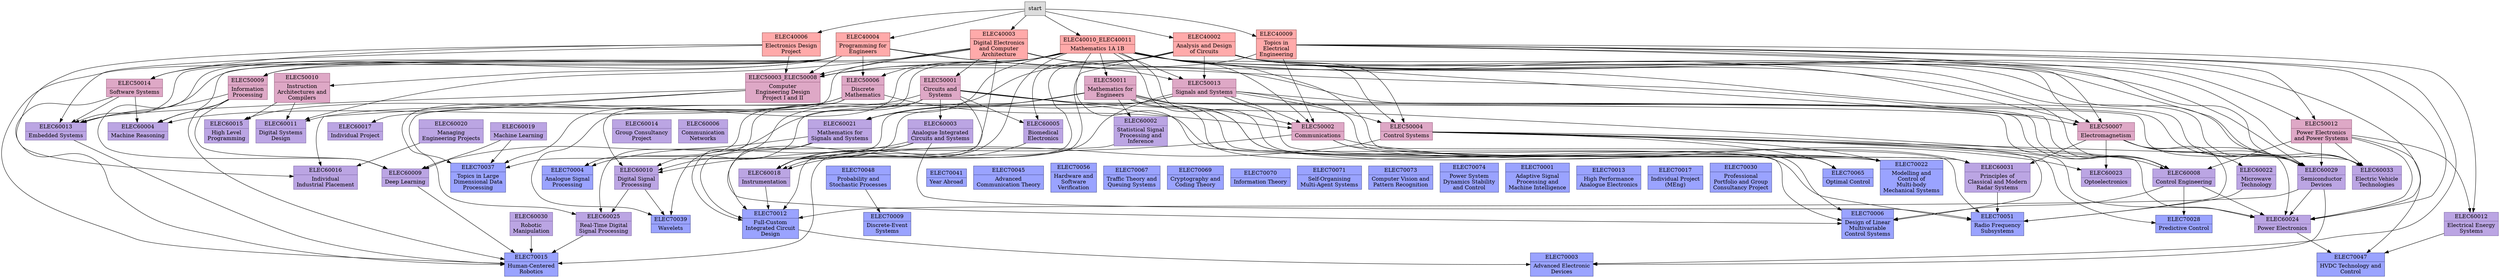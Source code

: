 // This is an auto-generated file. Don't edit this file; edit `modules.yml` instead.

digraph G {
  graph[root="root"];
  node[shape="record", style="filled"];

  node[color="#945050", fillcolor="#ffaaaa"];
  root[label="start", color="#666666", fillcolor="#dddddd"];
  root -> ELEC40002;
  root -> ELEC40003;
  root -> ELEC40004;
  root -> ELEC40006;
  root -> ELEC40009;
  root -> ELEC40010_ELEC40011;


  ELEC40002 [label="{ELEC40002 | Analysis and Design\nof Circuits}"];
  root -> ELEC40002 [style=invis];

  ELEC40003 [label="{ELEC40003 | Digital Electronics\nand Computer\nArchitecture}"];
  root -> ELEC40003 [style=invis];

  ELEC40004 [label="{ELEC40004 | Programming for\nEngineers}"];
  root -> ELEC40004 [style=invis];

  ELEC40006 [label="{ELEC40006 | Electronics Design\nProject}"];
  root -> ELEC40006 [style=invis];

  ELEC40009 [label="{ELEC40009 | Topics in\nElectrical\nEngineering}"];
  root -> ELEC40009 [style=invis];

  ELEC40010_ELEC40011 [label="{ELEC40010_ELEC40011 | Mathematics 1A 1B}"];
  root -> ELEC40010_ELEC40011 [style=invis];

  node[color="#985d7d", fillcolor="#dea8c6"];

  ELEC50001 [label="{ELEC50001 | Circuits and\nSystems}"];
  ELEC40003 -> ELEC50001;

  ELEC50002 [label="{ELEC50002 | Communications}"];
  ELEC40009 -> ELEC50002;
  ELEC40010_ELEC40011 -> ELEC50002;
  ELEC50006 -> ELEC50002;
  ELEC50011 -> ELEC50002;
  ELEC50013 -> ELEC50002;

  ELEC50003_ELEC50008 [label="{ELEC50003_ELEC50008 | Computer\nEngineering Design\nProject I and II}"];
  ELEC40002 -> ELEC50003_ELEC50008;
  ELEC40003 -> ELEC50003_ELEC50008;
  ELEC40004 -> ELEC50003_ELEC50008;
  ELEC40006 -> ELEC50003_ELEC50008;
  ELEC40009 -> ELEC50003_ELEC50008;
  ELEC40010_ELEC40011 -> ELEC50003_ELEC50008;

  ELEC50004 [label="{ELEC50004 | Control Systems}"];
  ELEC40002 -> ELEC50004;
  ELEC40010_ELEC40011 -> ELEC50004;
  ELEC50013 -> ELEC50004;

  ELEC50006 [label="{ELEC50006 | Discrete\nMathematics}"];
  ELEC40004 -> ELEC50006;
  ELEC40010_ELEC40011 -> ELEC50006;

  ELEC50007 [label="{ELEC50007 | Electromagnetism}"];
  ELEC40002 -> ELEC50007;
  ELEC40004 -> ELEC50007;
  ELEC40009 -> ELEC50007;
  ELEC40010_ELEC40011 -> ELEC50007;

  ELEC50009 [label="{ELEC50009 | Information\nProcessing}"];
  ELEC40004 -> ELEC50009;
  ELEC40010_ELEC40011 -> ELEC50009;

  ELEC50010 [label="{ELEC50010 | Instruction\nArchitectures and\nCompilers}"];
  ELEC40004 -> ELEC50010;

  ELEC50011 [label="{ELEC50011 | Mathematics for\nEngineers}"];
  ELEC40010_ELEC40011 -> ELEC50011;

  ELEC50012 [label="{ELEC50012 | Power Electronics\nand Power Systems}"];
  ELEC40002 -> ELEC50012;
  ELEC40009 -> ELEC50012;

  ELEC50013 [label="{ELEC50013 | Signals and Systems}"];
  ELEC40002 -> ELEC50013;
  ELEC40004 -> ELEC50013;
  ELEC40010_ELEC40011 -> ELEC50013;

  ELEC50014 [label="{ELEC50014 | Software Systems}"];
  ELEC40004 -> ELEC50014;
  ELEC40006 -> ELEC50014;
  node[color="#7e68a4", fillcolor="#bba5e3"];

  ELEC60002 [label="{ELEC60002 | Statistical Signal\nProcessing and\nInference}"];
  ELEC50011 -> ELEC60002;

  ELEC60003 [label="{ELEC60003 | Analogue Integrated\nCircuits and Systems}"];
  ELEC50001 -> ELEC60003;

  ELEC60004 [label="{ELEC60004 | Machine Reasoning}"];
  ELEC40004 -> ELEC60004 [weight=0];
  ELEC50014 -> ELEC60004;
  ELEC50006 -> ELEC60004;
  ELEC50009 -> ELEC60004;

  ELEC60005 [label="{ELEC60005 | Biomedical\nElectronics}"];
  ELEC40002 -> ELEC60005 [weight=0];
  ELEC50001 -> ELEC60005;

  ELEC60006 [label="{ELEC60006 | Communication\nNetworks}"];
  ELEC50001 -> ELEC60006 [style=invis];

  ELEC60008 [label="{ELEC60008 | Control Engineering}"];
  ELEC40002 -> ELEC60008 [weight=0];
  ELEC40003 -> ELEC60008 [weight=0];
  ELEC40010_ELEC40011 -> ELEC60008 [weight=0];
  ELEC50011 -> ELEC60008;
  ELEC50013 -> ELEC60008;
  ELEC50004 -> ELEC60008;
  ELEC50012 -> ELEC60008;

  ELEC60009 [label="{ELEC60009 | Deep Learning}"];
  ELEC60019 -> ELEC60009;
  ELEC60021 -> ELEC60009;
  ELEC40004 -> ELEC60009 [weight=0];
  ELEC50009 -> ELEC60009;

  ELEC60010 [label="{ELEC60010 | Digital Signal\nProcessing}"];
  ELEC50006 -> ELEC60010;
  ELEC50011 -> ELEC60010;
  ELEC50013 -> ELEC60010;
  ELEC50002 -> ELEC60010;

  ELEC60011 [label="{ELEC60011 | Digital Systems\nDesign}"];
  ELEC40003 -> ELEC60011 [weight=0];
  ELEC50001 -> ELEC60011;
  ELEC50010 -> ELEC60011;

  ELEC60012 [label="{ELEC60012 | Electrical Energy\nSystems}"];
  ELEC50012 -> ELEC60012;
  ELEC40009 -> ELEC60012 [weight=0];

  ELEC60013 [label="{ELEC60013 | Embedded Systems}"];
  ELEC40003 -> ELEC60013 [weight=0];
  ELEC40004 -> ELEC60013 [weight=0];
  ELEC40006 -> ELEC60013 [weight=0];
  ELEC50014 -> ELEC60013;
  ELEC50009 -> ELEC60013;
  ELEC50003_ELEC50008 -> ELEC60013;

  ELEC60014 [label="{ELEC60014 | Group Consultancy\nProject}"];
  ELEC50001 -> ELEC60014 [style=invis];

  ELEC60015 [label="{ELEC60015 | High Level\nProgramming}"];
  ELEC50010 -> ELEC60015;
  ELEC50006 -> ELEC60015;

  ELEC60016 [label="{ELEC60016 | Individual\nIndustrial Placement}"];
  ELEC40006 -> ELEC60016 [weight=0];
  ELEC50003_ELEC50008 -> ELEC60016;
  ELEC60020 -> ELEC60016;

  ELEC60017 [label="{ELEC60017 | Individual Project}"];
  ELEC50003_ELEC50008 -> ELEC60017;

  ELEC60018 [label="{ELEC60018 | Instrumentation}"];
  ELEC40010_ELEC40011 -> ELEC60018 [weight=0];
  ELEC40002 -> ELEC60018 [weight=0];
  ELEC50001 -> ELEC60018;
  ELEC50013 -> ELEC60018;
  ELEC50004 -> ELEC60018;
  ELEC60003 -> ELEC60018;
  ELEC60005 -> ELEC60018;

  ELEC60019 [label="{ELEC60019 | Machine Learning}"];
  ELEC50001 -> ELEC60019 [style=invis];

  ELEC60020 [label="{ELEC60020 | Managing\nEngineering Projects}"];
  ELEC50001 -> ELEC60020 [style=invis];

  ELEC60021 [label="{ELEC60021 | Mathematics for\nSignals and Systems}"];
  ELEC40010_ELEC40011 -> ELEC60021 [weight=0];
  ELEC50011 -> ELEC60021;
  ELEC50013 -> ELEC60021;

  ELEC60022 [label="{ELEC60022 | Microwave\nTechnology}"];
  ELEC50007 -> ELEC60022;

  ELEC60023 [label="{ELEC60023 | Optoelectronics}"];
  ELEC50007 -> ELEC60023;
  ELEC50002 -> ELEC60023;

  ELEC60024 [label="{ELEC60024 | Power Electronics}"];
  ELEC40002 -> ELEC60024 [weight=0];
  ELEC40009 -> ELEC60024 [weight=0];
  ELEC50001 -> ELEC60024;
  ELEC50004 -> ELEC60024;
  ELEC50007 -> ELEC60024;
  ELEC50012 -> ELEC60024;
  ELEC60029 -> ELEC60024;
  ELEC60008 -> ELEC60024;

  ELEC60025 [label="{ELEC60025 | Real-Time Digital\nSignal Processing}"];
  ELEC40003 -> ELEC60025 [weight=0];
  ELEC50011 -> ELEC60025;
  ELEC60010 -> ELEC60025;

  ELEC60029 [label="{ELEC60029 | Semiconductor\nDevices}"];
  ELEC40002 -> ELEC60029 [weight=0];
  ELEC40003 -> ELEC60029 [weight=0];
  ELEC40009 -> ELEC60029 [weight=0];
  ELEC40010_ELEC40011 -> ELEC60029 [weight=0];
  ELEC50001 -> ELEC60029;
  ELEC50011 -> ELEC60029;
  ELEC50007 -> ELEC60029;
  ELEC50012 -> ELEC60029;

  ELEC60030 [label="{ELEC60030 | Robotic\nManipulation}"];
  ELEC50001 -> ELEC60030 [style=invis];

  ELEC60031 [label="{ELEC60031 | Principles of\nClassical and Modern\nRadar Systems}"];
  ELEC40010_ELEC40011 -> ELEC60031 [weight=0];
  ELEC50013 -> ELEC60031;
  ELEC50002 -> ELEC60031;
  ELEC50007 -> ELEC60031;

  ELEC60033 [label="{ELEC60033 | Electric Vehicle\nTechnologies}"];
  ELEC40002 -> ELEC60033 [weight=0];
  ELEC40009 -> ELEC60033 [weight=0];
  ELEC40010_ELEC40011 -> ELEC60033 [weight=0];
  ELEC50004 -> ELEC60033;
  ELEC50012 -> ELEC60033;
  node[color="#4d5395", fillcolor="#9aa3ff"];

  ELEC70001 [label="{ELEC70001 | Adaptive Signal\nProcessing and\nMachine Intelligence}"];
  ELEC60002 -> ELEC70001 [style=invis];

  ELEC70003 [label="{ELEC70003 | Advanced Electronic\nDevices}"];
  ELEC40009 -> ELEC70003 [weight=0];
  ELEC60029 -> ELEC70003;
  ELEC70012 -> ELEC70003;

  ELEC70004 [label="{ELEC70004 | Analogue Signal\nProcessing}"];
  ELEC40002 -> ELEC70004 [weight=0];
  ELEC50001 -> ELEC70004 [weight=0];
  ELEC60003 -> ELEC70004;

  ELEC70006 [label="{ELEC70006 | Design of Linear\nMultivariable\nControl Systems}"];
  ELEC40010_ELEC40011 -> ELEC70006 [weight=0];
  ELEC50011 -> ELEC70006 [weight=0];
  ELEC50004 -> ELEC70006 [weight=0];
  ELEC60008 -> ELEC70006;
  ELEC60021 -> ELEC70006;

  ELEC70009 [label="{ELEC70009 | Discrete-Event\nSystems}"];
  ELEC70048 -> ELEC70009;
  ELEC60002 -> ELEC70009 [style=invis];

  ELEC70012 [label="{ELEC70012 | Full-Custom\nIntegrated Circuit\nDesign}"];
  ELEC40002 -> ELEC70012 [weight=0];
  ELEC40003 -> ELEC70012 [weight=0];
  ELEC50001 -> ELEC70012 [weight=0];
  ELEC60003 -> ELEC70012;
  ELEC60018 -> ELEC70012;
  ELEC60029 -> ELEC70012;

  ELEC70013 [label="{ELEC70013 | High Performance\nAnalogue Electronics}"];
  ELEC60002 -> ELEC70013 [style=invis];

  ELEC70017 [label="{ELEC70017 | Individual Project\n(MEng)}"];
  ELEC60002 -> ELEC70017 [style=invis];

  ELEC70022 [label="{ELEC70022 | Modelling and\nControl of\nMulti-body\nMechanical Systems}"];
  ELEC40010_ELEC40011 -> ELEC70022 [weight=0];
  ELEC50011 -> ELEC70022 [weight=0];
  ELEC50013 -> ELEC70022 [weight=0];
  ELEC50004 -> ELEC70022 [weight=0];
  ELEC60002 -> ELEC70022 [style=invis];

  ELEC70028 [label="{ELEC70028 | Predictive Control}"];
  ELEC50004 -> ELEC70028 [weight=0];
  ELEC60008 -> ELEC70028;

  ELEC70030 [label="{ELEC70030 | Professional\nPortfolio and Group\nConsultancy Project}"];
  ELEC60002 -> ELEC70030 [style=invis];

  ELEC70037 [label="{ELEC70037 | Topics in Large\nDimensional Data\nProcessing}"];
  ELEC40010_ELEC40011 -> ELEC70037 [weight=0];
  ELEC50013 -> ELEC70037 [weight=0];
  ELEC50006 -> ELEC70037 [weight=0];
  ELEC60019 -> ELEC70037;

  ELEC70039 [label="{ELEC70039 | Wavelets}"];
  ELEC40010_ELEC40011 -> ELEC70039 [weight=0];
  ELEC60010 -> ELEC70039;
  ELEC60021 -> ELEC70039;

  ELEC70041 [label="{ELEC70041 | Year Abroad}"];
  ELEC60002 -> ELEC70041 [style=invis];

  ELEC70045 [label="{ELEC70045 | Advanced\nCommunication Theory}"];
  ELEC60002 -> ELEC70045 [style=invis];

  ELEC70047 [label="{ELEC70047 | HVDC Technology and\nControl}"];
  ELEC50012 -> ELEC70047 [weight=0];
  ELEC60012 -> ELEC70047;
  ELEC60024 -> ELEC70047;

  ELEC70048 [label="{ELEC70048 | Probability and\nStochastic Processes}"];
  ELEC60002 -> ELEC70048 [style=invis];

  ELEC70015 [label="{ELEC70015 | Human-Centered\nRobotics}"];
  ELEC40004 -> ELEC70015 [weight=0];
  ELEC50014 -> ELEC70015 [weight=0];
  ELEC60013 -> ELEC70015;
  ELEC60025 -> ELEC70015;
  ELEC60030 -> ELEC70015;
  ELEC50009 -> ELEC70015 [weight=0];
  ELEC60002 -> ELEC70015;
  ELEC60009 -> ELEC70015;

  ELEC70051 [label="{ELEC70051 | Radio Frequency\nSubsystems}"];
  ELEC50001 -> ELEC70051 [weight=0];
  ELEC50002 -> ELEC70051 [weight=0];
  ELEC50007 -> ELEC70051 [weight=0];
  ELEC60003 -> ELEC70051;
  ELEC60022 -> ELEC70051;
  ELEC60031 -> ELEC70051;

  ELEC70056 [label="{ELEC70056 | Hardware and\nSoftware\nVerification}"];
  ELEC60002 -> ELEC70056 [style=invis];

  ELEC70065 [label="{ELEC70065 | Optimal Control}"];
  ELEC40010_ELEC40011 -> ELEC70065 [weight=0];
  ELEC50011 -> ELEC70065 [weight=0];
  ELEC50004 -> ELEC70065 [weight=0];
  ELEC60002 -> ELEC70065 [style=invis];

  ELEC70067 [label="{ELEC70067 | Traffic Theory and\nQueuing Systems}"];
  ELEC60002 -> ELEC70067 [style=invis];

  ELEC70069 [label="{ELEC70069 | Cryptography and\nCoding Theory}"];
  ELEC60002 -> ELEC70069 [style=invis];

  ELEC70070 [label="{ELEC70070 | Information Theory}"];
  ELEC60002 -> ELEC70070 [style=invis];

  ELEC70071 [label="{ELEC70071 | Self-Organising\nMulti-Agent Systems}"];
  ELEC60002 -> ELEC70071 [style=invis];

  ELEC70073 [label="{ELEC70073 | Computer Vision and\nPattern Recognition}"];
  ELEC60002 -> ELEC70073 [style=invis];

  ELEC70074 [label="{ELEC70074 | Power System\nDynamics Stability\nand Control}"];
  ELEC60002 -> ELEC70074 [style=invis];
}
